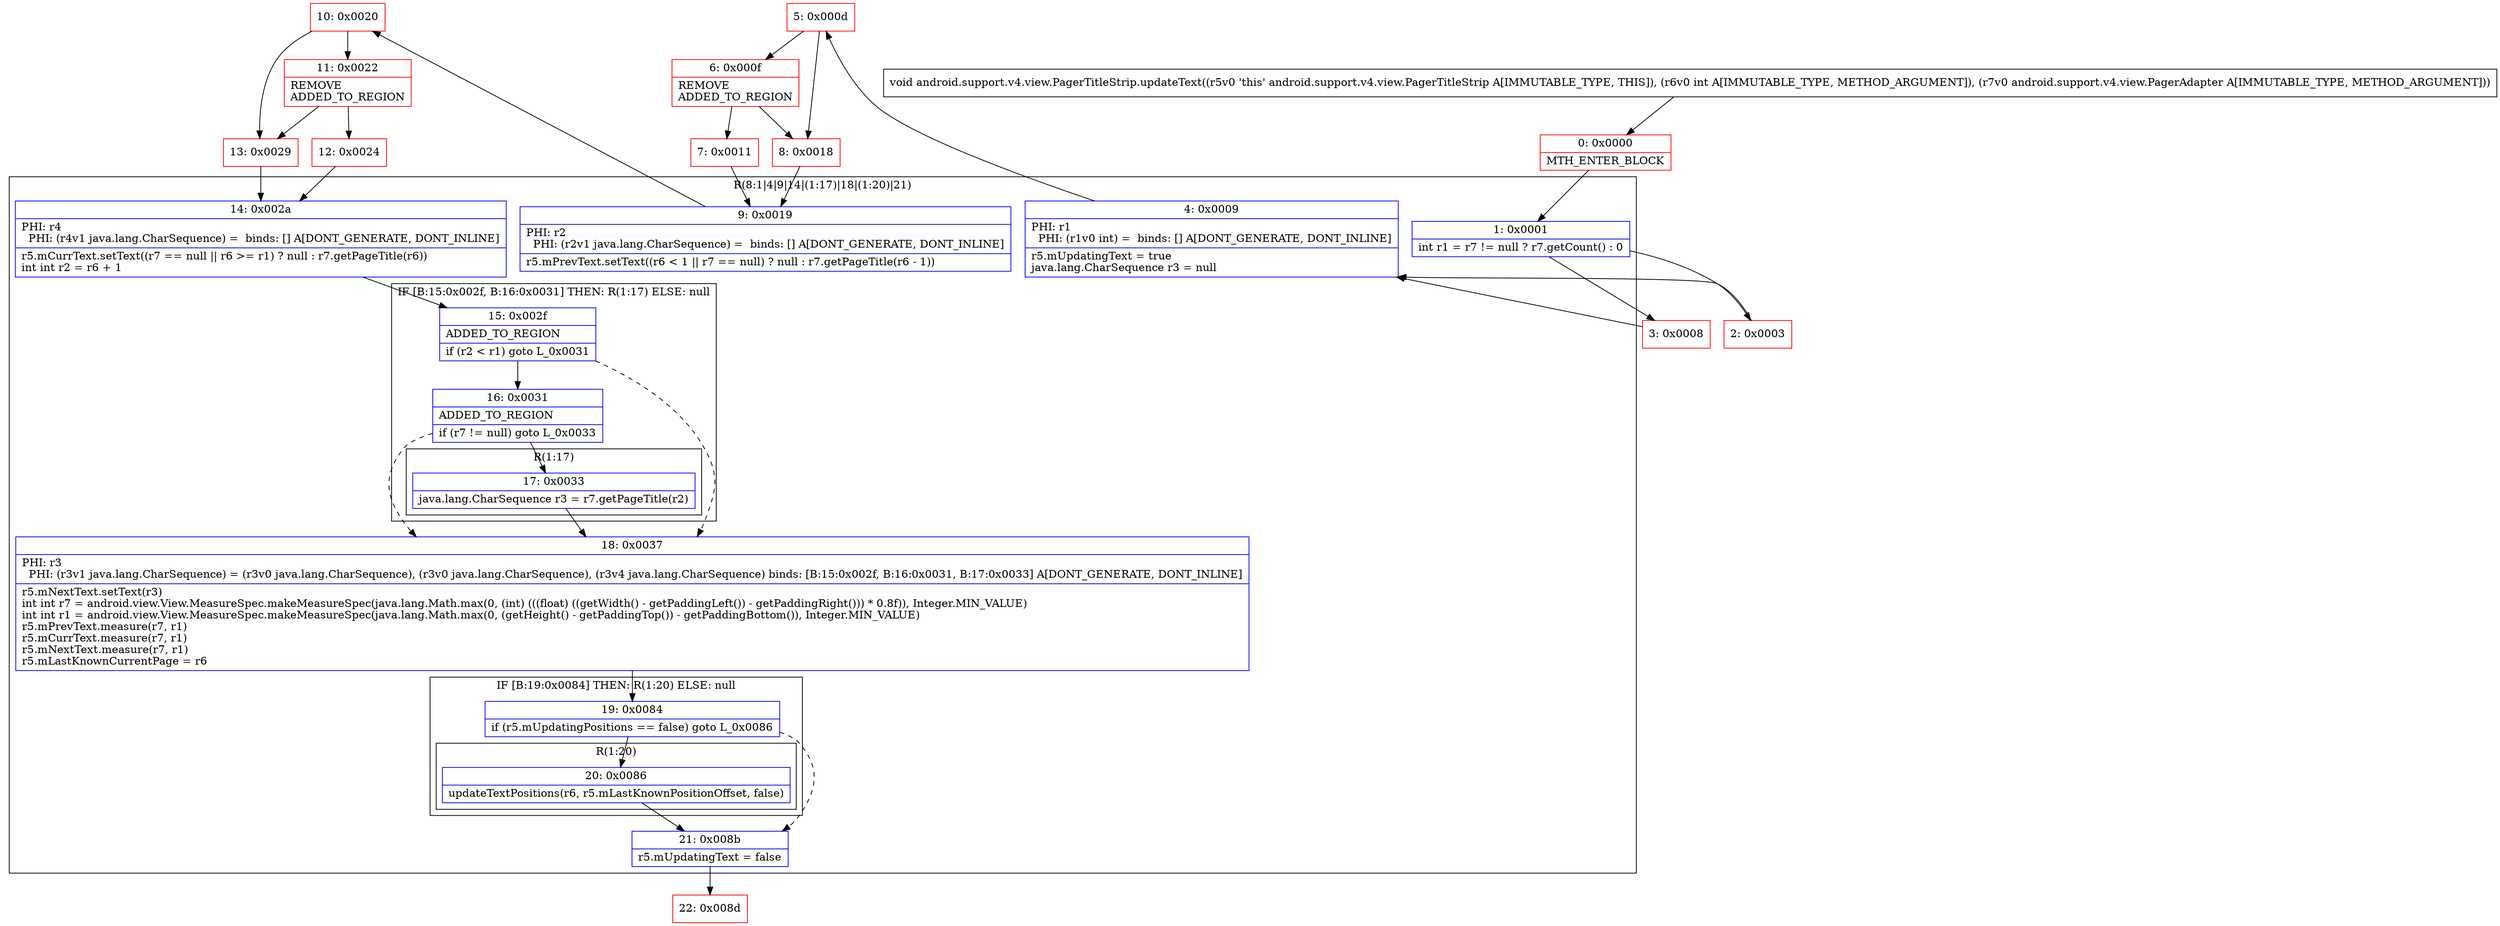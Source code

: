 digraph "CFG forandroid.support.v4.view.PagerTitleStrip.updateText(ILandroid\/support\/v4\/view\/PagerAdapter;)V" {
subgraph cluster_Region_1123465268 {
label = "R(8:1|4|9|14|(1:17)|18|(1:20)|21)";
node [shape=record,color=blue];
Node_1 [shape=record,label="{1\:\ 0x0001|int r1 = r7 != null ? r7.getCount() : 0\l}"];
Node_4 [shape=record,label="{4\:\ 0x0009|PHI: r1 \l  PHI: (r1v0 int) =  binds: [] A[DONT_GENERATE, DONT_INLINE]\l|r5.mUpdatingText = true\ljava.lang.CharSequence r3 = null\l}"];
Node_9 [shape=record,label="{9\:\ 0x0019|PHI: r2 \l  PHI: (r2v1 java.lang.CharSequence) =  binds: [] A[DONT_GENERATE, DONT_INLINE]\l|r5.mPrevText.setText((r6 \< 1 \|\| r7 == null) ? null : r7.getPageTitle(r6 \- 1))\l}"];
Node_14 [shape=record,label="{14\:\ 0x002a|PHI: r4 \l  PHI: (r4v1 java.lang.CharSequence) =  binds: [] A[DONT_GENERATE, DONT_INLINE]\l|r5.mCurrText.setText((r7 == null \|\| r6 \>= r1) ? null : r7.getPageTitle(r6))\lint int r2 = r6 + 1\l}"];
subgraph cluster_IfRegion_2103293374 {
label = "IF [B:15:0x002f, B:16:0x0031] THEN: R(1:17) ELSE: null";
node [shape=record,color=blue];
Node_15 [shape=record,label="{15\:\ 0x002f|ADDED_TO_REGION\l|if (r2 \< r1) goto L_0x0031\l}"];
Node_16 [shape=record,label="{16\:\ 0x0031|ADDED_TO_REGION\l|if (r7 != null) goto L_0x0033\l}"];
subgraph cluster_Region_1106598552 {
label = "R(1:17)";
node [shape=record,color=blue];
Node_17 [shape=record,label="{17\:\ 0x0033|java.lang.CharSequence r3 = r7.getPageTitle(r2)\l}"];
}
}
Node_18 [shape=record,label="{18\:\ 0x0037|PHI: r3 \l  PHI: (r3v1 java.lang.CharSequence) = (r3v0 java.lang.CharSequence), (r3v0 java.lang.CharSequence), (r3v4 java.lang.CharSequence) binds: [B:15:0x002f, B:16:0x0031, B:17:0x0033] A[DONT_GENERATE, DONT_INLINE]\l|r5.mNextText.setText(r3)\lint int r7 = android.view.View.MeasureSpec.makeMeasureSpec(java.lang.Math.max(0, (int) (((float) ((getWidth() \- getPaddingLeft()) \- getPaddingRight())) * 0.8f)), Integer.MIN_VALUE)\lint int r1 = android.view.View.MeasureSpec.makeMeasureSpec(java.lang.Math.max(0, (getHeight() \- getPaddingTop()) \- getPaddingBottom()), Integer.MIN_VALUE)\lr5.mPrevText.measure(r7, r1)\lr5.mCurrText.measure(r7, r1)\lr5.mNextText.measure(r7, r1)\lr5.mLastKnownCurrentPage = r6\l}"];
subgraph cluster_IfRegion_143130226 {
label = "IF [B:19:0x0084] THEN: R(1:20) ELSE: null";
node [shape=record,color=blue];
Node_19 [shape=record,label="{19\:\ 0x0084|if (r5.mUpdatingPositions == false) goto L_0x0086\l}"];
subgraph cluster_Region_894110469 {
label = "R(1:20)";
node [shape=record,color=blue];
Node_20 [shape=record,label="{20\:\ 0x0086|updateTextPositions(r6, r5.mLastKnownPositionOffset, false)\l}"];
}
}
Node_21 [shape=record,label="{21\:\ 0x008b|r5.mUpdatingText = false\l}"];
}
Node_0 [shape=record,color=red,label="{0\:\ 0x0000|MTH_ENTER_BLOCK\l}"];
Node_2 [shape=record,color=red,label="{2\:\ 0x0003}"];
Node_3 [shape=record,color=red,label="{3\:\ 0x0008}"];
Node_5 [shape=record,color=red,label="{5\:\ 0x000d}"];
Node_6 [shape=record,color=red,label="{6\:\ 0x000f|REMOVE\lADDED_TO_REGION\l}"];
Node_7 [shape=record,color=red,label="{7\:\ 0x0011}"];
Node_8 [shape=record,color=red,label="{8\:\ 0x0018}"];
Node_10 [shape=record,color=red,label="{10\:\ 0x0020}"];
Node_11 [shape=record,color=red,label="{11\:\ 0x0022|REMOVE\lADDED_TO_REGION\l}"];
Node_12 [shape=record,color=red,label="{12\:\ 0x0024}"];
Node_13 [shape=record,color=red,label="{13\:\ 0x0029}"];
Node_22 [shape=record,color=red,label="{22\:\ 0x008d}"];
MethodNode[shape=record,label="{void android.support.v4.view.PagerTitleStrip.updateText((r5v0 'this' android.support.v4.view.PagerTitleStrip A[IMMUTABLE_TYPE, THIS]), (r6v0 int A[IMMUTABLE_TYPE, METHOD_ARGUMENT]), (r7v0 android.support.v4.view.PagerAdapter A[IMMUTABLE_TYPE, METHOD_ARGUMENT])) }"];
MethodNode -> Node_0;
Node_1 -> Node_2;
Node_1 -> Node_3;
Node_4 -> Node_5;
Node_9 -> Node_10;
Node_14 -> Node_15;
Node_15 -> Node_16;
Node_15 -> Node_18[style=dashed];
Node_16 -> Node_17;
Node_16 -> Node_18[style=dashed];
Node_17 -> Node_18;
Node_18 -> Node_19;
Node_19 -> Node_20;
Node_19 -> Node_21[style=dashed];
Node_20 -> Node_21;
Node_21 -> Node_22;
Node_0 -> Node_1;
Node_2 -> Node_4;
Node_3 -> Node_4;
Node_5 -> Node_6;
Node_5 -> Node_8;
Node_6 -> Node_7;
Node_6 -> Node_8;
Node_7 -> Node_9;
Node_8 -> Node_9;
Node_10 -> Node_11;
Node_10 -> Node_13;
Node_11 -> Node_12;
Node_11 -> Node_13;
Node_12 -> Node_14;
Node_13 -> Node_14;
}

